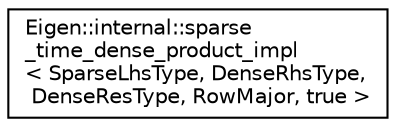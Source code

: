 digraph "Graphical Class Hierarchy"
{
  edge [fontname="Helvetica",fontsize="10",labelfontname="Helvetica",labelfontsize="10"];
  node [fontname="Helvetica",fontsize="10",shape=record];
  rankdir="LR";
  Node1 [label="Eigen::internal::sparse\l_time_dense_product_impl\l\< SparseLhsType, DenseRhsType,\l DenseResType, RowMajor, true \>",height=0.2,width=0.4,color="black", fillcolor="white", style="filled",URL="$struct_eigen_1_1internal_1_1sparse__time__dense__product__impl_3_01_sparse_lhs_type_00_01_dense_594d06bd48590abdad29ba8a9d26fcb7.html"];
}

